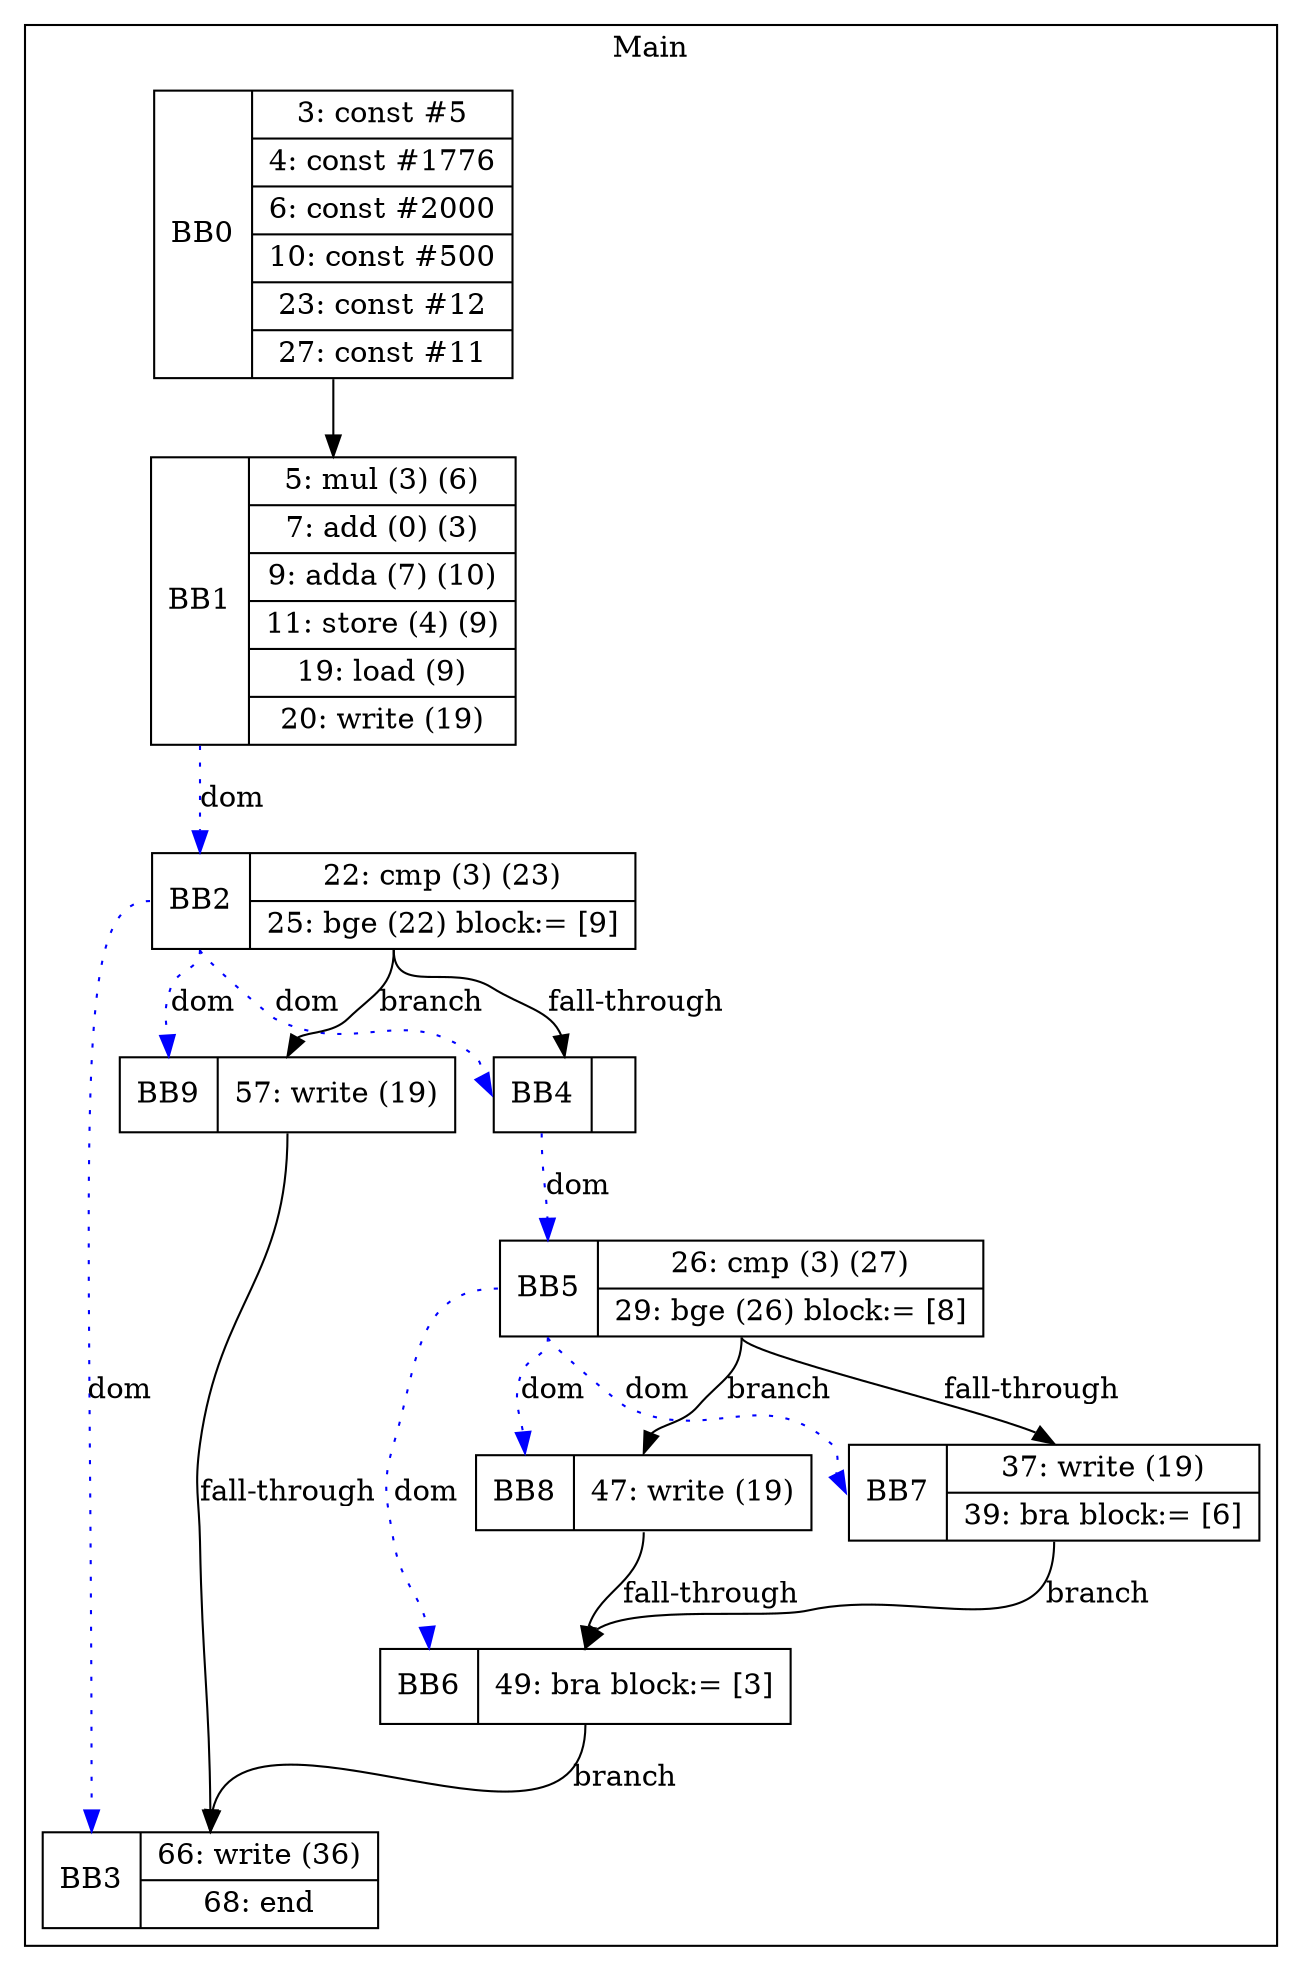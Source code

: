 digraph G {
node [shape=record];
subgraph cluster_main{
label = "Main";
BB0 [shape=record, label="<b>BB0|{3: const #5|4: const #1776|6: const #2000|10: const #500|23: const #12|27: const #11}"];
BB1 [shape=record, label="<b>BB1|{5: mul (3) (6)|7: add (0) (3)|9: adda (7) (10)|11: store (4) (9)|19: load (9)|20: write (19)}"];
BB2 [shape=record, label="<b>BB2|{22: cmp (3) (23)|25: bge (22) block:= [9]}"];
BB3 [shape=record, label="<b>BB3|{66: write (36)|68: end}"];
BB4 [shape=record, label="<b>BB4|}"];
BB5 [shape=record, label="<b>BB5|{26: cmp (3) (27)|29: bge (26) block:= [8]}"];
BB6 [shape=record, label="<b>BB6|{49: bra block:= [3]}"];
BB7 [shape=record, label="<b>BB7|{37: write (19)|39: bra block:= [6]}"];
BB8 [shape=record, label="<b>BB8|{47: write (19)}"];
BB9 [shape=record, label="<b>BB9|{57: write (19)}"];
}
BB0:s -> BB1:n ;
BB2:b -> BB4:b [color=blue, style=dotted, label="dom"];
BB1:b -> BB2:b [color=blue, style=dotted, label="dom"];
BB5:b -> BB8:b [color=blue, style=dotted, label="dom"];
BB5:b -> BB7:b [color=blue, style=dotted, label="dom"];
BB2:b -> BB3:b [color=blue, style=dotted, label="dom"];
BB2:b -> BB9:b [color=blue, style=dotted, label="dom"];
BB4:b -> BB5:b [color=blue, style=dotted, label="dom"];
BB5:b -> BB6:b [color=blue, style=dotted, label="dom"];
BB2:s -> BB9:n [label="branch"];
BB6:s -> BB3:n [label="branch"];
BB7:s -> BB6:n [label="branch"];
BB5:s -> BB8:n [label="branch"];
BB2:s -> BB4:n [label="fall-through"];
BB5:s -> BB7:n [label="fall-through"];
BB9:s -> BB3:n [label="fall-through"];
BB8:s -> BB6:n [label="fall-through"];
}
